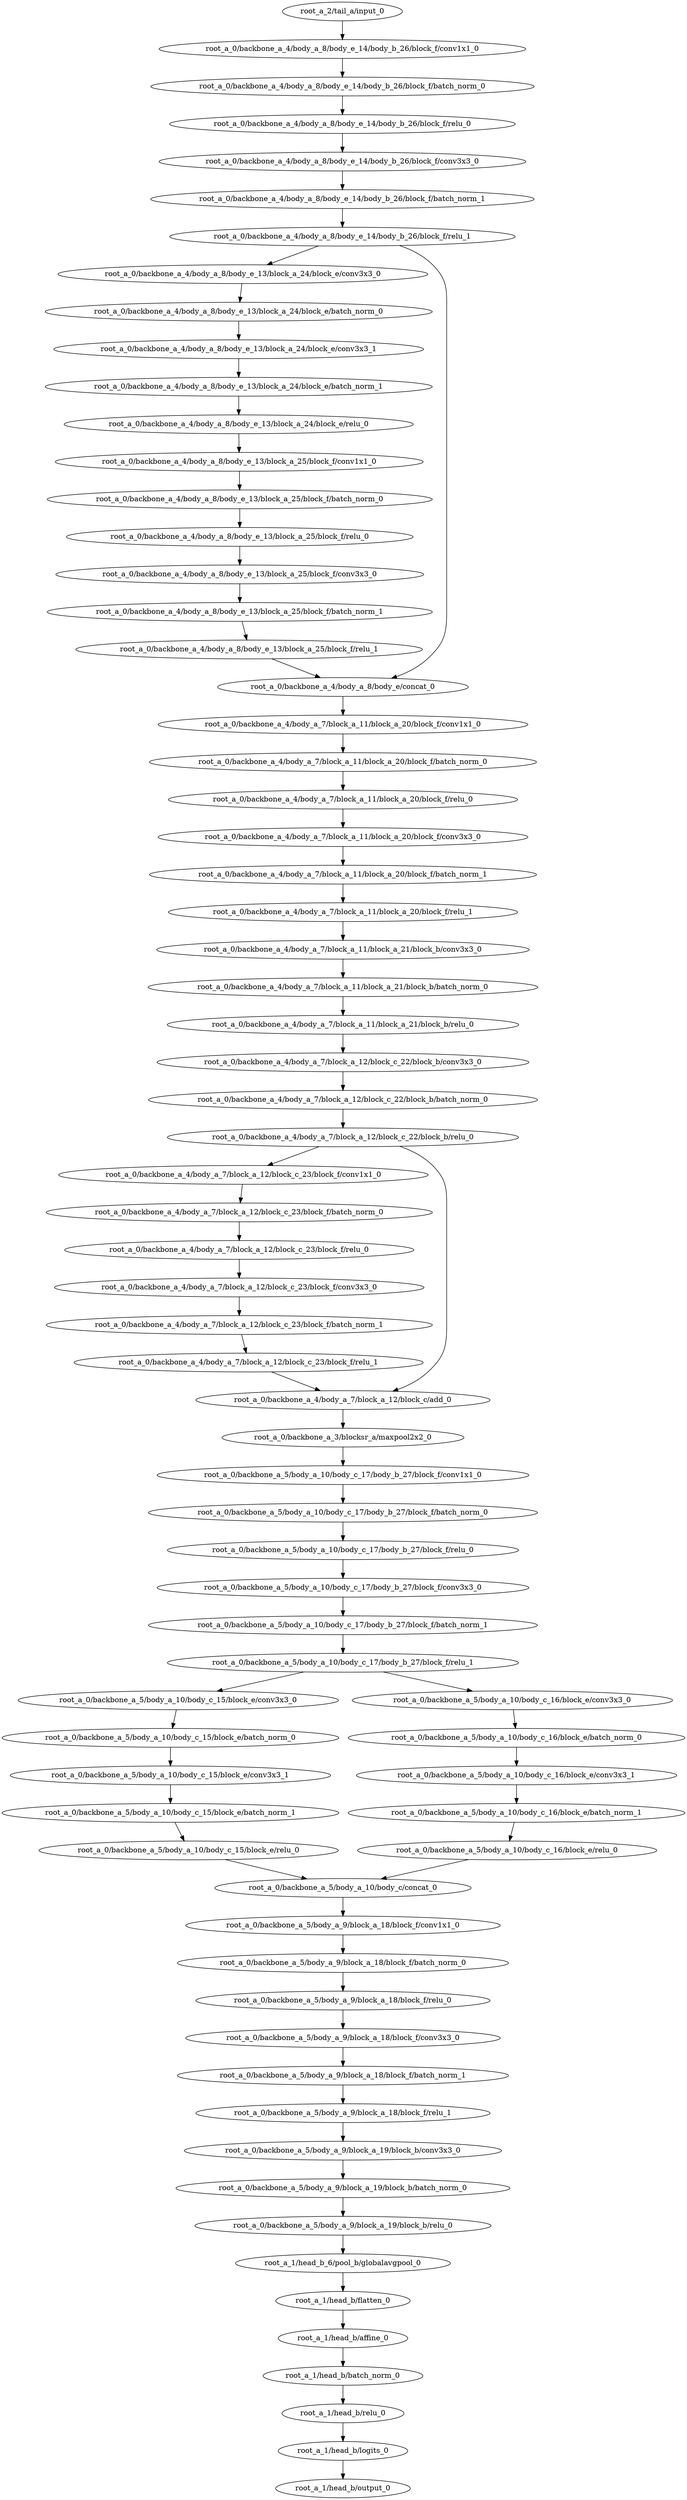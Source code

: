 digraph root_a {
	"root_a_2/tail_a/input_0"
	"root_a_0/backbone_a_4/body_a_8/body_e_14/body_b_26/block_f/conv1x1_0"
	"root_a_0/backbone_a_4/body_a_8/body_e_14/body_b_26/block_f/batch_norm_0"
	"root_a_0/backbone_a_4/body_a_8/body_e_14/body_b_26/block_f/relu_0"
	"root_a_0/backbone_a_4/body_a_8/body_e_14/body_b_26/block_f/conv3x3_0"
	"root_a_0/backbone_a_4/body_a_8/body_e_14/body_b_26/block_f/batch_norm_1"
	"root_a_0/backbone_a_4/body_a_8/body_e_14/body_b_26/block_f/relu_1"
	"root_a_0/backbone_a_4/body_a_8/body_e_13/block_a_24/block_e/conv3x3_0"
	"root_a_0/backbone_a_4/body_a_8/body_e_13/block_a_24/block_e/batch_norm_0"
	"root_a_0/backbone_a_4/body_a_8/body_e_13/block_a_24/block_e/conv3x3_1"
	"root_a_0/backbone_a_4/body_a_8/body_e_13/block_a_24/block_e/batch_norm_1"
	"root_a_0/backbone_a_4/body_a_8/body_e_13/block_a_24/block_e/relu_0"
	"root_a_0/backbone_a_4/body_a_8/body_e_13/block_a_25/block_f/conv1x1_0"
	"root_a_0/backbone_a_4/body_a_8/body_e_13/block_a_25/block_f/batch_norm_0"
	"root_a_0/backbone_a_4/body_a_8/body_e_13/block_a_25/block_f/relu_0"
	"root_a_0/backbone_a_4/body_a_8/body_e_13/block_a_25/block_f/conv3x3_0"
	"root_a_0/backbone_a_4/body_a_8/body_e_13/block_a_25/block_f/batch_norm_1"
	"root_a_0/backbone_a_4/body_a_8/body_e_13/block_a_25/block_f/relu_1"
	"root_a_0/backbone_a_4/body_a_8/body_e/concat_0"
	"root_a_0/backbone_a_4/body_a_7/block_a_11/block_a_20/block_f/conv1x1_0"
	"root_a_0/backbone_a_4/body_a_7/block_a_11/block_a_20/block_f/batch_norm_0"
	"root_a_0/backbone_a_4/body_a_7/block_a_11/block_a_20/block_f/relu_0"
	"root_a_0/backbone_a_4/body_a_7/block_a_11/block_a_20/block_f/conv3x3_0"
	"root_a_0/backbone_a_4/body_a_7/block_a_11/block_a_20/block_f/batch_norm_1"
	"root_a_0/backbone_a_4/body_a_7/block_a_11/block_a_20/block_f/relu_1"
	"root_a_0/backbone_a_4/body_a_7/block_a_11/block_a_21/block_b/conv3x3_0"
	"root_a_0/backbone_a_4/body_a_7/block_a_11/block_a_21/block_b/batch_norm_0"
	"root_a_0/backbone_a_4/body_a_7/block_a_11/block_a_21/block_b/relu_0"
	"root_a_0/backbone_a_4/body_a_7/block_a_12/block_c_22/block_b/conv3x3_0"
	"root_a_0/backbone_a_4/body_a_7/block_a_12/block_c_22/block_b/batch_norm_0"
	"root_a_0/backbone_a_4/body_a_7/block_a_12/block_c_22/block_b/relu_0"
	"root_a_0/backbone_a_4/body_a_7/block_a_12/block_c_23/block_f/conv1x1_0"
	"root_a_0/backbone_a_4/body_a_7/block_a_12/block_c_23/block_f/batch_norm_0"
	"root_a_0/backbone_a_4/body_a_7/block_a_12/block_c_23/block_f/relu_0"
	"root_a_0/backbone_a_4/body_a_7/block_a_12/block_c_23/block_f/conv3x3_0"
	"root_a_0/backbone_a_4/body_a_7/block_a_12/block_c_23/block_f/batch_norm_1"
	"root_a_0/backbone_a_4/body_a_7/block_a_12/block_c_23/block_f/relu_1"
	"root_a_0/backbone_a_4/body_a_7/block_a_12/block_c/add_0"
	"root_a_0/backbone_a_3/blocksr_a/maxpool2x2_0"
	"root_a_0/backbone_a_5/body_a_10/body_c_17/body_b_27/block_f/conv1x1_0"
	"root_a_0/backbone_a_5/body_a_10/body_c_17/body_b_27/block_f/batch_norm_0"
	"root_a_0/backbone_a_5/body_a_10/body_c_17/body_b_27/block_f/relu_0"
	"root_a_0/backbone_a_5/body_a_10/body_c_17/body_b_27/block_f/conv3x3_0"
	"root_a_0/backbone_a_5/body_a_10/body_c_17/body_b_27/block_f/batch_norm_1"
	"root_a_0/backbone_a_5/body_a_10/body_c_17/body_b_27/block_f/relu_1"
	"root_a_0/backbone_a_5/body_a_10/body_c_15/block_e/conv3x3_0"
	"root_a_0/backbone_a_5/body_a_10/body_c_15/block_e/batch_norm_0"
	"root_a_0/backbone_a_5/body_a_10/body_c_15/block_e/conv3x3_1"
	"root_a_0/backbone_a_5/body_a_10/body_c_15/block_e/batch_norm_1"
	"root_a_0/backbone_a_5/body_a_10/body_c_15/block_e/relu_0"
	"root_a_0/backbone_a_5/body_a_10/body_c_16/block_e/conv3x3_0"
	"root_a_0/backbone_a_5/body_a_10/body_c_16/block_e/batch_norm_0"
	"root_a_0/backbone_a_5/body_a_10/body_c_16/block_e/conv3x3_1"
	"root_a_0/backbone_a_5/body_a_10/body_c_16/block_e/batch_norm_1"
	"root_a_0/backbone_a_5/body_a_10/body_c_16/block_e/relu_0"
	"root_a_0/backbone_a_5/body_a_10/body_c/concat_0"
	"root_a_0/backbone_a_5/body_a_9/block_a_18/block_f/conv1x1_0"
	"root_a_0/backbone_a_5/body_a_9/block_a_18/block_f/batch_norm_0"
	"root_a_0/backbone_a_5/body_a_9/block_a_18/block_f/relu_0"
	"root_a_0/backbone_a_5/body_a_9/block_a_18/block_f/conv3x3_0"
	"root_a_0/backbone_a_5/body_a_9/block_a_18/block_f/batch_norm_1"
	"root_a_0/backbone_a_5/body_a_9/block_a_18/block_f/relu_1"
	"root_a_0/backbone_a_5/body_a_9/block_a_19/block_b/conv3x3_0"
	"root_a_0/backbone_a_5/body_a_9/block_a_19/block_b/batch_norm_0"
	"root_a_0/backbone_a_5/body_a_9/block_a_19/block_b/relu_0"
	"root_a_1/head_b_6/pool_b/globalavgpool_0"
	"root_a_1/head_b/flatten_0"
	"root_a_1/head_b/affine_0"
	"root_a_1/head_b/batch_norm_0"
	"root_a_1/head_b/relu_0"
	"root_a_1/head_b/logits_0"
	"root_a_1/head_b/output_0"

	"root_a_2/tail_a/input_0" -> "root_a_0/backbone_a_4/body_a_8/body_e_14/body_b_26/block_f/conv1x1_0"
	"root_a_0/backbone_a_4/body_a_8/body_e_14/body_b_26/block_f/conv1x1_0" -> "root_a_0/backbone_a_4/body_a_8/body_e_14/body_b_26/block_f/batch_norm_0"
	"root_a_0/backbone_a_4/body_a_8/body_e_14/body_b_26/block_f/batch_norm_0" -> "root_a_0/backbone_a_4/body_a_8/body_e_14/body_b_26/block_f/relu_0"
	"root_a_0/backbone_a_4/body_a_8/body_e_14/body_b_26/block_f/relu_0" -> "root_a_0/backbone_a_4/body_a_8/body_e_14/body_b_26/block_f/conv3x3_0"
	"root_a_0/backbone_a_4/body_a_8/body_e_14/body_b_26/block_f/conv3x3_0" -> "root_a_0/backbone_a_4/body_a_8/body_e_14/body_b_26/block_f/batch_norm_1"
	"root_a_0/backbone_a_4/body_a_8/body_e_14/body_b_26/block_f/batch_norm_1" -> "root_a_0/backbone_a_4/body_a_8/body_e_14/body_b_26/block_f/relu_1"
	"root_a_0/backbone_a_4/body_a_8/body_e_14/body_b_26/block_f/relu_1" -> "root_a_0/backbone_a_4/body_a_8/body_e_13/block_a_24/block_e/conv3x3_0"
	"root_a_0/backbone_a_4/body_a_8/body_e_13/block_a_24/block_e/conv3x3_0" -> "root_a_0/backbone_a_4/body_a_8/body_e_13/block_a_24/block_e/batch_norm_0"
	"root_a_0/backbone_a_4/body_a_8/body_e_13/block_a_24/block_e/batch_norm_0" -> "root_a_0/backbone_a_4/body_a_8/body_e_13/block_a_24/block_e/conv3x3_1"
	"root_a_0/backbone_a_4/body_a_8/body_e_13/block_a_24/block_e/conv3x3_1" -> "root_a_0/backbone_a_4/body_a_8/body_e_13/block_a_24/block_e/batch_norm_1"
	"root_a_0/backbone_a_4/body_a_8/body_e_13/block_a_24/block_e/batch_norm_1" -> "root_a_0/backbone_a_4/body_a_8/body_e_13/block_a_24/block_e/relu_0"
	"root_a_0/backbone_a_4/body_a_8/body_e_13/block_a_24/block_e/relu_0" -> "root_a_0/backbone_a_4/body_a_8/body_e_13/block_a_25/block_f/conv1x1_0"
	"root_a_0/backbone_a_4/body_a_8/body_e_13/block_a_25/block_f/conv1x1_0" -> "root_a_0/backbone_a_4/body_a_8/body_e_13/block_a_25/block_f/batch_norm_0"
	"root_a_0/backbone_a_4/body_a_8/body_e_13/block_a_25/block_f/batch_norm_0" -> "root_a_0/backbone_a_4/body_a_8/body_e_13/block_a_25/block_f/relu_0"
	"root_a_0/backbone_a_4/body_a_8/body_e_13/block_a_25/block_f/relu_0" -> "root_a_0/backbone_a_4/body_a_8/body_e_13/block_a_25/block_f/conv3x3_0"
	"root_a_0/backbone_a_4/body_a_8/body_e_13/block_a_25/block_f/conv3x3_0" -> "root_a_0/backbone_a_4/body_a_8/body_e_13/block_a_25/block_f/batch_norm_1"
	"root_a_0/backbone_a_4/body_a_8/body_e_13/block_a_25/block_f/batch_norm_1" -> "root_a_0/backbone_a_4/body_a_8/body_e_13/block_a_25/block_f/relu_1"
	"root_a_0/backbone_a_4/body_a_8/body_e_13/block_a_25/block_f/relu_1" -> "root_a_0/backbone_a_4/body_a_8/body_e/concat_0"
	"root_a_0/backbone_a_4/body_a_8/body_e_14/body_b_26/block_f/relu_1" -> "root_a_0/backbone_a_4/body_a_8/body_e/concat_0"
	"root_a_0/backbone_a_4/body_a_8/body_e/concat_0" -> "root_a_0/backbone_a_4/body_a_7/block_a_11/block_a_20/block_f/conv1x1_0"
	"root_a_0/backbone_a_4/body_a_7/block_a_11/block_a_20/block_f/conv1x1_0" -> "root_a_0/backbone_a_4/body_a_7/block_a_11/block_a_20/block_f/batch_norm_0"
	"root_a_0/backbone_a_4/body_a_7/block_a_11/block_a_20/block_f/batch_norm_0" -> "root_a_0/backbone_a_4/body_a_7/block_a_11/block_a_20/block_f/relu_0"
	"root_a_0/backbone_a_4/body_a_7/block_a_11/block_a_20/block_f/relu_0" -> "root_a_0/backbone_a_4/body_a_7/block_a_11/block_a_20/block_f/conv3x3_0"
	"root_a_0/backbone_a_4/body_a_7/block_a_11/block_a_20/block_f/conv3x3_0" -> "root_a_0/backbone_a_4/body_a_7/block_a_11/block_a_20/block_f/batch_norm_1"
	"root_a_0/backbone_a_4/body_a_7/block_a_11/block_a_20/block_f/batch_norm_1" -> "root_a_0/backbone_a_4/body_a_7/block_a_11/block_a_20/block_f/relu_1"
	"root_a_0/backbone_a_4/body_a_7/block_a_11/block_a_20/block_f/relu_1" -> "root_a_0/backbone_a_4/body_a_7/block_a_11/block_a_21/block_b/conv3x3_0"
	"root_a_0/backbone_a_4/body_a_7/block_a_11/block_a_21/block_b/conv3x3_0" -> "root_a_0/backbone_a_4/body_a_7/block_a_11/block_a_21/block_b/batch_norm_0"
	"root_a_0/backbone_a_4/body_a_7/block_a_11/block_a_21/block_b/batch_norm_0" -> "root_a_0/backbone_a_4/body_a_7/block_a_11/block_a_21/block_b/relu_0"
	"root_a_0/backbone_a_4/body_a_7/block_a_11/block_a_21/block_b/relu_0" -> "root_a_0/backbone_a_4/body_a_7/block_a_12/block_c_22/block_b/conv3x3_0"
	"root_a_0/backbone_a_4/body_a_7/block_a_12/block_c_22/block_b/conv3x3_0" -> "root_a_0/backbone_a_4/body_a_7/block_a_12/block_c_22/block_b/batch_norm_0"
	"root_a_0/backbone_a_4/body_a_7/block_a_12/block_c_22/block_b/batch_norm_0" -> "root_a_0/backbone_a_4/body_a_7/block_a_12/block_c_22/block_b/relu_0"
	"root_a_0/backbone_a_4/body_a_7/block_a_12/block_c_22/block_b/relu_0" -> "root_a_0/backbone_a_4/body_a_7/block_a_12/block_c_23/block_f/conv1x1_0"
	"root_a_0/backbone_a_4/body_a_7/block_a_12/block_c_23/block_f/conv1x1_0" -> "root_a_0/backbone_a_4/body_a_7/block_a_12/block_c_23/block_f/batch_norm_0"
	"root_a_0/backbone_a_4/body_a_7/block_a_12/block_c_23/block_f/batch_norm_0" -> "root_a_0/backbone_a_4/body_a_7/block_a_12/block_c_23/block_f/relu_0"
	"root_a_0/backbone_a_4/body_a_7/block_a_12/block_c_23/block_f/relu_0" -> "root_a_0/backbone_a_4/body_a_7/block_a_12/block_c_23/block_f/conv3x3_0"
	"root_a_0/backbone_a_4/body_a_7/block_a_12/block_c_23/block_f/conv3x3_0" -> "root_a_0/backbone_a_4/body_a_7/block_a_12/block_c_23/block_f/batch_norm_1"
	"root_a_0/backbone_a_4/body_a_7/block_a_12/block_c_23/block_f/batch_norm_1" -> "root_a_0/backbone_a_4/body_a_7/block_a_12/block_c_23/block_f/relu_1"
	"root_a_0/backbone_a_4/body_a_7/block_a_12/block_c_22/block_b/relu_0" -> "root_a_0/backbone_a_4/body_a_7/block_a_12/block_c/add_0"
	"root_a_0/backbone_a_4/body_a_7/block_a_12/block_c_23/block_f/relu_1" -> "root_a_0/backbone_a_4/body_a_7/block_a_12/block_c/add_0"
	"root_a_0/backbone_a_4/body_a_7/block_a_12/block_c/add_0" -> "root_a_0/backbone_a_3/blocksr_a/maxpool2x2_0"
	"root_a_0/backbone_a_3/blocksr_a/maxpool2x2_0" -> "root_a_0/backbone_a_5/body_a_10/body_c_17/body_b_27/block_f/conv1x1_0"
	"root_a_0/backbone_a_5/body_a_10/body_c_17/body_b_27/block_f/conv1x1_0" -> "root_a_0/backbone_a_5/body_a_10/body_c_17/body_b_27/block_f/batch_norm_0"
	"root_a_0/backbone_a_5/body_a_10/body_c_17/body_b_27/block_f/batch_norm_0" -> "root_a_0/backbone_a_5/body_a_10/body_c_17/body_b_27/block_f/relu_0"
	"root_a_0/backbone_a_5/body_a_10/body_c_17/body_b_27/block_f/relu_0" -> "root_a_0/backbone_a_5/body_a_10/body_c_17/body_b_27/block_f/conv3x3_0"
	"root_a_0/backbone_a_5/body_a_10/body_c_17/body_b_27/block_f/conv3x3_0" -> "root_a_0/backbone_a_5/body_a_10/body_c_17/body_b_27/block_f/batch_norm_1"
	"root_a_0/backbone_a_5/body_a_10/body_c_17/body_b_27/block_f/batch_norm_1" -> "root_a_0/backbone_a_5/body_a_10/body_c_17/body_b_27/block_f/relu_1"
	"root_a_0/backbone_a_5/body_a_10/body_c_17/body_b_27/block_f/relu_1" -> "root_a_0/backbone_a_5/body_a_10/body_c_15/block_e/conv3x3_0"
	"root_a_0/backbone_a_5/body_a_10/body_c_15/block_e/conv3x3_0" -> "root_a_0/backbone_a_5/body_a_10/body_c_15/block_e/batch_norm_0"
	"root_a_0/backbone_a_5/body_a_10/body_c_15/block_e/batch_norm_0" -> "root_a_0/backbone_a_5/body_a_10/body_c_15/block_e/conv3x3_1"
	"root_a_0/backbone_a_5/body_a_10/body_c_15/block_e/conv3x3_1" -> "root_a_0/backbone_a_5/body_a_10/body_c_15/block_e/batch_norm_1"
	"root_a_0/backbone_a_5/body_a_10/body_c_15/block_e/batch_norm_1" -> "root_a_0/backbone_a_5/body_a_10/body_c_15/block_e/relu_0"
	"root_a_0/backbone_a_5/body_a_10/body_c_17/body_b_27/block_f/relu_1" -> "root_a_0/backbone_a_5/body_a_10/body_c_16/block_e/conv3x3_0"
	"root_a_0/backbone_a_5/body_a_10/body_c_16/block_e/conv3x3_0" -> "root_a_0/backbone_a_5/body_a_10/body_c_16/block_e/batch_norm_0"
	"root_a_0/backbone_a_5/body_a_10/body_c_16/block_e/batch_norm_0" -> "root_a_0/backbone_a_5/body_a_10/body_c_16/block_e/conv3x3_1"
	"root_a_0/backbone_a_5/body_a_10/body_c_16/block_e/conv3x3_1" -> "root_a_0/backbone_a_5/body_a_10/body_c_16/block_e/batch_norm_1"
	"root_a_0/backbone_a_5/body_a_10/body_c_16/block_e/batch_norm_1" -> "root_a_0/backbone_a_5/body_a_10/body_c_16/block_e/relu_0"
	"root_a_0/backbone_a_5/body_a_10/body_c_15/block_e/relu_0" -> "root_a_0/backbone_a_5/body_a_10/body_c/concat_0"
	"root_a_0/backbone_a_5/body_a_10/body_c_16/block_e/relu_0" -> "root_a_0/backbone_a_5/body_a_10/body_c/concat_0"
	"root_a_0/backbone_a_5/body_a_10/body_c/concat_0" -> "root_a_0/backbone_a_5/body_a_9/block_a_18/block_f/conv1x1_0"
	"root_a_0/backbone_a_5/body_a_9/block_a_18/block_f/conv1x1_0" -> "root_a_0/backbone_a_5/body_a_9/block_a_18/block_f/batch_norm_0"
	"root_a_0/backbone_a_5/body_a_9/block_a_18/block_f/batch_norm_0" -> "root_a_0/backbone_a_5/body_a_9/block_a_18/block_f/relu_0"
	"root_a_0/backbone_a_5/body_a_9/block_a_18/block_f/relu_0" -> "root_a_0/backbone_a_5/body_a_9/block_a_18/block_f/conv3x3_0"
	"root_a_0/backbone_a_5/body_a_9/block_a_18/block_f/conv3x3_0" -> "root_a_0/backbone_a_5/body_a_9/block_a_18/block_f/batch_norm_1"
	"root_a_0/backbone_a_5/body_a_9/block_a_18/block_f/batch_norm_1" -> "root_a_0/backbone_a_5/body_a_9/block_a_18/block_f/relu_1"
	"root_a_0/backbone_a_5/body_a_9/block_a_18/block_f/relu_1" -> "root_a_0/backbone_a_5/body_a_9/block_a_19/block_b/conv3x3_0"
	"root_a_0/backbone_a_5/body_a_9/block_a_19/block_b/conv3x3_0" -> "root_a_0/backbone_a_5/body_a_9/block_a_19/block_b/batch_norm_0"
	"root_a_0/backbone_a_5/body_a_9/block_a_19/block_b/batch_norm_0" -> "root_a_0/backbone_a_5/body_a_9/block_a_19/block_b/relu_0"
	"root_a_0/backbone_a_5/body_a_9/block_a_19/block_b/relu_0" -> "root_a_1/head_b_6/pool_b/globalavgpool_0"
	"root_a_1/head_b_6/pool_b/globalavgpool_0" -> "root_a_1/head_b/flatten_0"
	"root_a_1/head_b/flatten_0" -> "root_a_1/head_b/affine_0"
	"root_a_1/head_b/affine_0" -> "root_a_1/head_b/batch_norm_0"
	"root_a_1/head_b/batch_norm_0" -> "root_a_1/head_b/relu_0"
	"root_a_1/head_b/relu_0" -> "root_a_1/head_b/logits_0"
	"root_a_1/head_b/logits_0" -> "root_a_1/head_b/output_0"

}